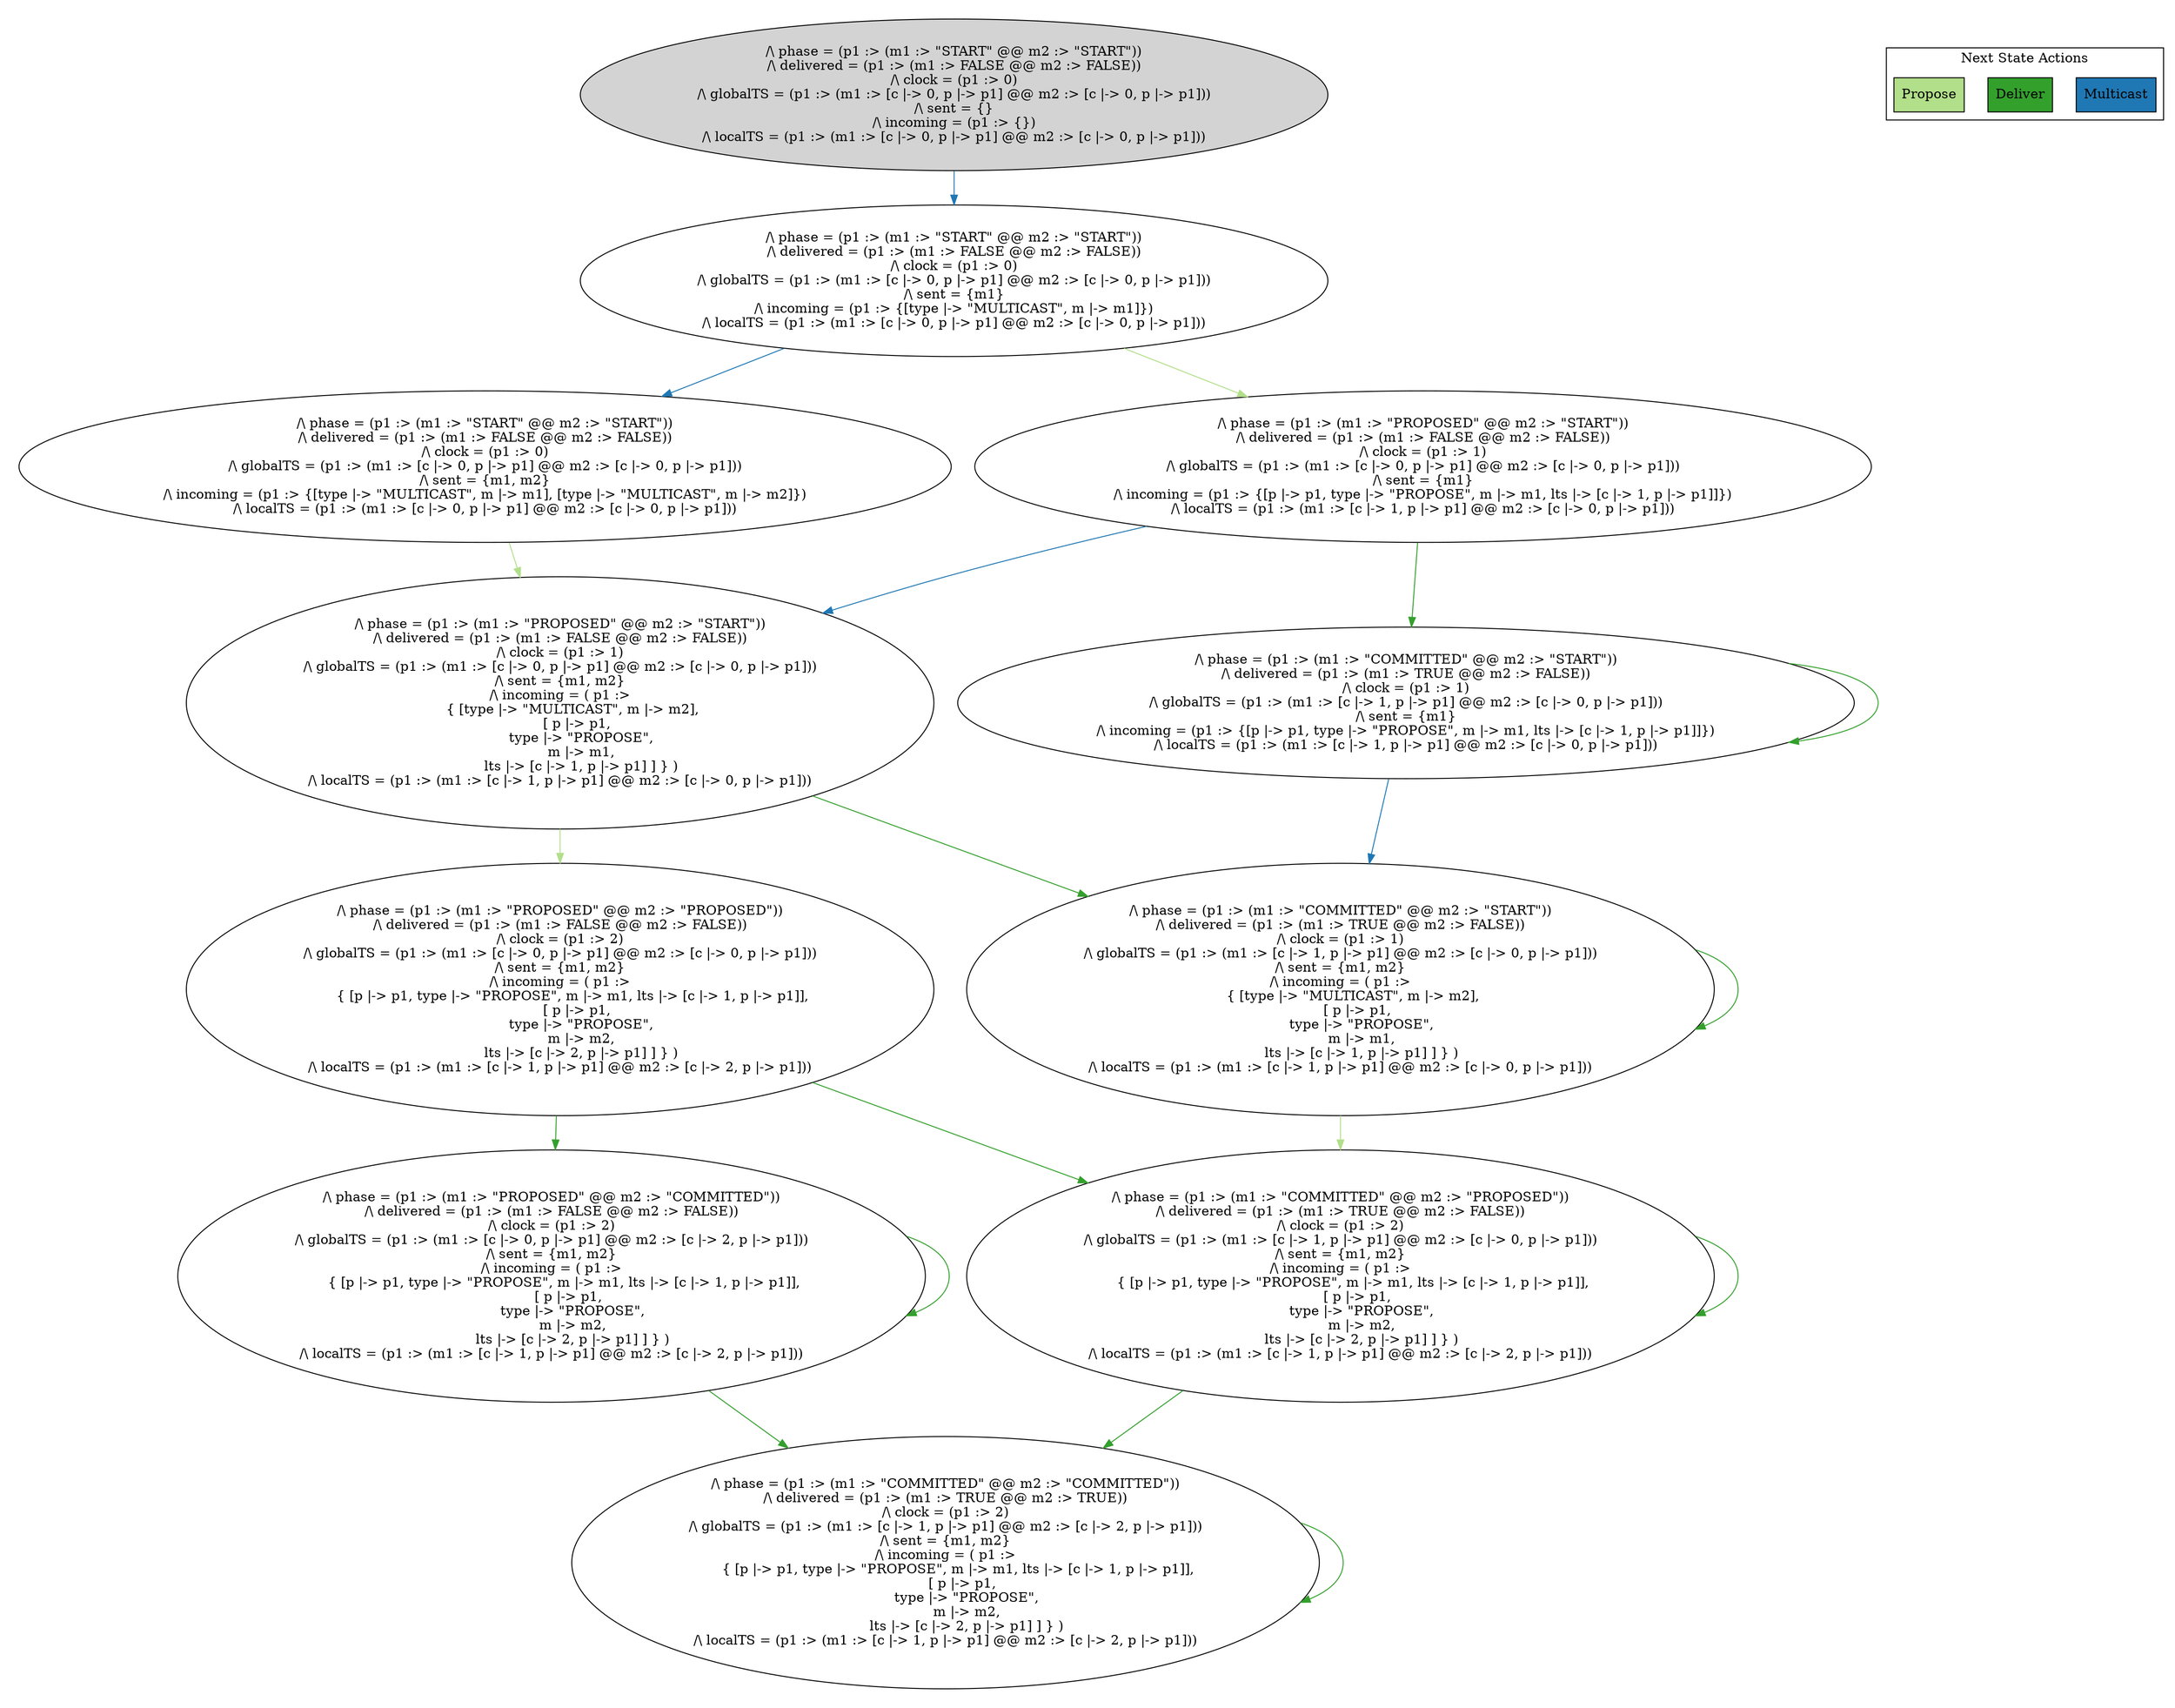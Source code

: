 strict digraph DiskGraph {
edge [colorscheme="paired12"]
nodesep=0.35;
subgraph cluster_graph {
color="white";
-8705942149306951838 [label="/\\ phase = (p1 :> (m1 :> \"START\" @@ m2 :> \"START\"))\n/\\ delivered = (p1 :> (m1 :> FALSE @@ m2 :> FALSE))\n/\\ clock = (p1 :> 0)\n/\\ globalTS = (p1 :> (m1 :> [c |-> 0, p |-> p1] @@ m2 :> [c |-> 0, p |-> p1]))\n/\\ sent = {}\n/\\ incoming = (p1 :> {})\n/\\ localTS = (p1 :> (m1 :> [c |-> 0, p |-> p1] @@ m2 :> [c |-> 0, p |-> p1]))",style = filled]
-8705942149306951838 -> -5262117310140110597 [label="",color="2",fontcolor="2"];
-5262117310140110597 [label="/\\ phase = (p1 :> (m1 :> \"START\" @@ m2 :> \"START\"))\n/\\ delivered = (p1 :> (m1 :> FALSE @@ m2 :> FALSE))\n/\\ clock = (p1 :> 0)\n/\\ globalTS = (p1 :> (m1 :> [c |-> 0, p |-> p1] @@ m2 :> [c |-> 0, p |-> p1]))\n/\\ sent = {m1}\n/\\ incoming = (p1 :> {[type |-> \"MULTICAST\", m |-> m1]})\n/\\ localTS = (p1 :> (m1 :> [c |-> 0, p |-> p1] @@ m2 :> [c |-> 0, p |-> p1]))"];
-8705942149306951838 -> -5262117310140110597 [label="",color="2",fontcolor="2"];
-5262117310140110597 -> -1430222709457085014 [label="",color="2",fontcolor="2"];
-1430222709457085014 [label="/\\ phase = (p1 :> (m1 :> \"START\" @@ m2 :> \"START\"))\n/\\ delivered = (p1 :> (m1 :> FALSE @@ m2 :> FALSE))\n/\\ clock = (p1 :> 0)\n/\\ globalTS = (p1 :> (m1 :> [c |-> 0, p |-> p1] @@ m2 :> [c |-> 0, p |-> p1]))\n/\\ sent = {m1, m2}\n/\\ incoming = (p1 :> {[type |-> \"MULTICAST\", m |-> m1], [type |-> \"MULTICAST\", m |-> m2]})\n/\\ localTS = (p1 :> (m1 :> [c |-> 0, p |-> p1] @@ m2 :> [c |-> 0, p |-> p1]))"];
-1430222709457085014 -> -4508047085310376812 [label="",color="3",fontcolor="3"];
-4508047085310376812 [label="/\\ phase = (p1 :> (m1 :> \"PROPOSED\" @@ m2 :> \"START\"))\n/\\ delivered = (p1 :> (m1 :> FALSE @@ m2 :> FALSE))\n/\\ clock = (p1 :> 1)\n/\\ globalTS = (p1 :> (m1 :> [c |-> 0, p |-> p1] @@ m2 :> [c |-> 0, p |-> p1]))\n/\\ sent = {m1, m2}\n/\\ incoming = ( p1 :>\n      { [type |-> \"MULTICAST\", m |-> m2],\n        [ p |-> p1,\n          type |-> \"PROPOSE\",\n          m |-> m1,\n          lts |-> [c |-> 1, p |-> p1] ] } )\n/\\ localTS = (p1 :> (m1 :> [c |-> 1, p |-> p1] @@ m2 :> [c |-> 0, p |-> p1]))"];
-5262117310140110597 -> 528452430913583110 [label="",color="3",fontcolor="3"];
528452430913583110 [label="/\\ phase = (p1 :> (m1 :> \"PROPOSED\" @@ m2 :> \"START\"))\n/\\ delivered = (p1 :> (m1 :> FALSE @@ m2 :> FALSE))\n/\\ clock = (p1 :> 1)\n/\\ globalTS = (p1 :> (m1 :> [c |-> 0, p |-> p1] @@ m2 :> [c |-> 0, p |-> p1]))\n/\\ sent = {m1}\n/\\ incoming = (p1 :> {[p |-> p1, type |-> \"PROPOSE\", m |-> m1, lts |-> [c |-> 1, p |-> p1]]})\n/\\ localTS = (p1 :> (m1 :> [c |-> 1, p |-> p1] @@ m2 :> [c |-> 0, p |-> p1]))"];
-1430222709457085014 -> -4508047085310376812 [label="",color="3",fontcolor="3"];
-4508047085310376812 -> -716123604275335463 [label="",color="3",fontcolor="3"];
-716123604275335463 [label="/\\ phase = (p1 :> (m1 :> \"PROPOSED\" @@ m2 :> \"PROPOSED\"))\n/\\ delivered = (p1 :> (m1 :> FALSE @@ m2 :> FALSE))\n/\\ clock = (p1 :> 2)\n/\\ globalTS = (p1 :> (m1 :> [c |-> 0, p |-> p1] @@ m2 :> [c |-> 0, p |-> p1]))\n/\\ sent = {m1, m2}\n/\\ incoming = ( p1 :>\n      { [p |-> p1, type |-> \"PROPOSE\", m |-> m1, lts |-> [c |-> 1, p |-> p1]],\n        [ p |-> p1,\n          type |-> \"PROPOSE\",\n          m |-> m2,\n          lts |-> [c |-> 2, p |-> p1] ] } )\n/\\ localTS = (p1 :> (m1 :> [c |-> 1, p |-> p1] @@ m2 :> [c |-> 2, p |-> p1]))"];
528452430913583110 -> -4508047085310376812 [label="",color="2",fontcolor="2"];
528452430913583110 -> -785128237408159836 [label="",color="4",fontcolor="4"];
-785128237408159836 [label="/\\ phase = (p1 :> (m1 :> \"COMMITTED\" @@ m2 :> \"START\"))\n/\\ delivered = (p1 :> (m1 :> TRUE @@ m2 :> FALSE))\n/\\ clock = (p1 :> 1)\n/\\ globalTS = (p1 :> (m1 :> [c |-> 1, p |-> p1] @@ m2 :> [c |-> 0, p |-> p1]))\n/\\ sent = {m1}\n/\\ incoming = (p1 :> {[p |-> p1, type |-> \"PROPOSE\", m |-> m1, lts |-> [c |-> 1, p |-> p1]]})\n/\\ localTS = (p1 :> (m1 :> [c |-> 1, p |-> p1] @@ m2 :> [c |-> 0, p |-> p1]))"];
-716123604275335463 -> -4938221685558597264 [label="",color="4",fontcolor="4"];
-4938221685558597264 [label="/\\ phase = (p1 :> (m1 :> \"COMMITTED\" @@ m2 :> \"PROPOSED\"))\n/\\ delivered = (p1 :> (m1 :> TRUE @@ m2 :> FALSE))\n/\\ clock = (p1 :> 2)\n/\\ globalTS = (p1 :> (m1 :> [c |-> 1, p |-> p1] @@ m2 :> [c |-> 0, p |-> p1]))\n/\\ sent = {m1, m2}\n/\\ incoming = ( p1 :>\n      { [p |-> p1, type |-> \"PROPOSE\", m |-> m1, lts |-> [c |-> 1, p |-> p1]],\n        [ p |-> p1,\n          type |-> \"PROPOSE\",\n          m |-> m2,\n          lts |-> [c |-> 2, p |-> p1] ] } )\n/\\ localTS = (p1 :> (m1 :> [c |-> 1, p |-> p1] @@ m2 :> [c |-> 2, p |-> p1]))"];
-4508047085310376812 -> 5284082810143436231 [label="",color="4",fontcolor="4"];
5284082810143436231 [label="/\\ phase = (p1 :> (m1 :> \"COMMITTED\" @@ m2 :> \"START\"))\n/\\ delivered = (p1 :> (m1 :> TRUE @@ m2 :> FALSE))\n/\\ clock = (p1 :> 1)\n/\\ globalTS = (p1 :> (m1 :> [c |-> 1, p |-> p1] @@ m2 :> [c |-> 0, p |-> p1]))\n/\\ sent = {m1, m2}\n/\\ incoming = ( p1 :>\n      { [type |-> \"MULTICAST\", m |-> m2],\n        [ p |-> p1,\n          type |-> \"PROPOSE\",\n          m |-> m1,\n          lts |-> [c |-> 1, p |-> p1] ] } )\n/\\ localTS = (p1 :> (m1 :> [c |-> 1, p |-> p1] @@ m2 :> [c |-> 0, p |-> p1]))"];
-785128237408159836 -> 5284082810143436231 [label="",color="2",fontcolor="2"];
-716123604275335463 -> 4874689448767391709 [label="",color="4",fontcolor="4"];
4874689448767391709 [label="/\\ phase = (p1 :> (m1 :> \"PROPOSED\" @@ m2 :> \"COMMITTED\"))\n/\\ delivered = (p1 :> (m1 :> FALSE @@ m2 :> FALSE))\n/\\ clock = (p1 :> 2)\n/\\ globalTS = (p1 :> (m1 :> [c |-> 0, p |-> p1] @@ m2 :> [c |-> 2, p |-> p1]))\n/\\ sent = {m1, m2}\n/\\ incoming = ( p1 :>\n      { [p |-> p1, type |-> \"PROPOSE\", m |-> m1, lts |-> [c |-> 1, p |-> p1]],\n        [ p |-> p1,\n          type |-> \"PROPOSE\",\n          m |-> m2,\n          lts |-> [c |-> 2, p |-> p1] ] } )\n/\\ localTS = (p1 :> (m1 :> [c |-> 1, p |-> p1] @@ m2 :> [c |-> 2, p |-> p1]))"];
-785128237408159836 -> -785128237408159836 [label="",color="4",fontcolor="4"];
-4938221685558597264 -> -4938221685558597264 [label="",color="4",fontcolor="4"];
5284082810143436231 -> -4938221685558597264 [label="",color="3",fontcolor="3"];
5284082810143436231 -> 5284082810143436231 [label="",color="4",fontcolor="4"];
4874689448767391709 -> -4934982937848993564 [label="",color="4",fontcolor="4"];
-4938221685558597264 -> -4934982937848993564 [label="",color="4",fontcolor="4"];
-4934982937848993564 [label="/\\ phase = (p1 :> (m1 :> \"COMMITTED\" @@ m2 :> \"COMMITTED\"))\n/\\ delivered = (p1 :> (m1 :> TRUE @@ m2 :> TRUE))\n/\\ clock = (p1 :> 2)\n/\\ globalTS = (p1 :> (m1 :> [c |-> 1, p |-> p1] @@ m2 :> [c |-> 2, p |-> p1]))\n/\\ sent = {m1, m2}\n/\\ incoming = ( p1 :>\n      { [p |-> p1, type |-> \"PROPOSE\", m |-> m1, lts |-> [c |-> 1, p |-> p1]],\n        [ p |-> p1,\n          type |-> \"PROPOSE\",\n          m |-> m2,\n          lts |-> [c |-> 2, p |-> p1] ] } )\n/\\ localTS = (p1 :> (m1 :> [c |-> 1, p |-> p1] @@ m2 :> [c |-> 2, p |-> p1]))"];
4874689448767391709 -> 4874689448767391709 [label="",color="4",fontcolor="4"];
-4934982937848993564 -> -4934982937848993564 [label="",color="4",fontcolor="4"];
-4934982937848993564 -> -4934982937848993564 [label="",color="4",fontcolor="4"];
{rank = same; -8705942149306951838;}
{rank = same; -5262117310140110597;}
{rank = same; -1430222709457085014;528452430913583110;}
{rank = same; -785128237408159836;-4508047085310376812;}
{rank = same; -716123604275335463;5284082810143436231;}
{rank = same; 4874689448767391709;-4938221685558597264;}
{rank = same; -4934982937848993564;}
}
subgraph cluster_legend {graph[style=bold];label = "Next State Actions" style="solid"
node [ labeljust="l",colorscheme="paired12",style=filled,shape=record ]
Multicast [label="Multicast",fillcolor=2]
Deliver [label="Deliver",fillcolor=4]
Propose [label="Propose",fillcolor=3]
}}